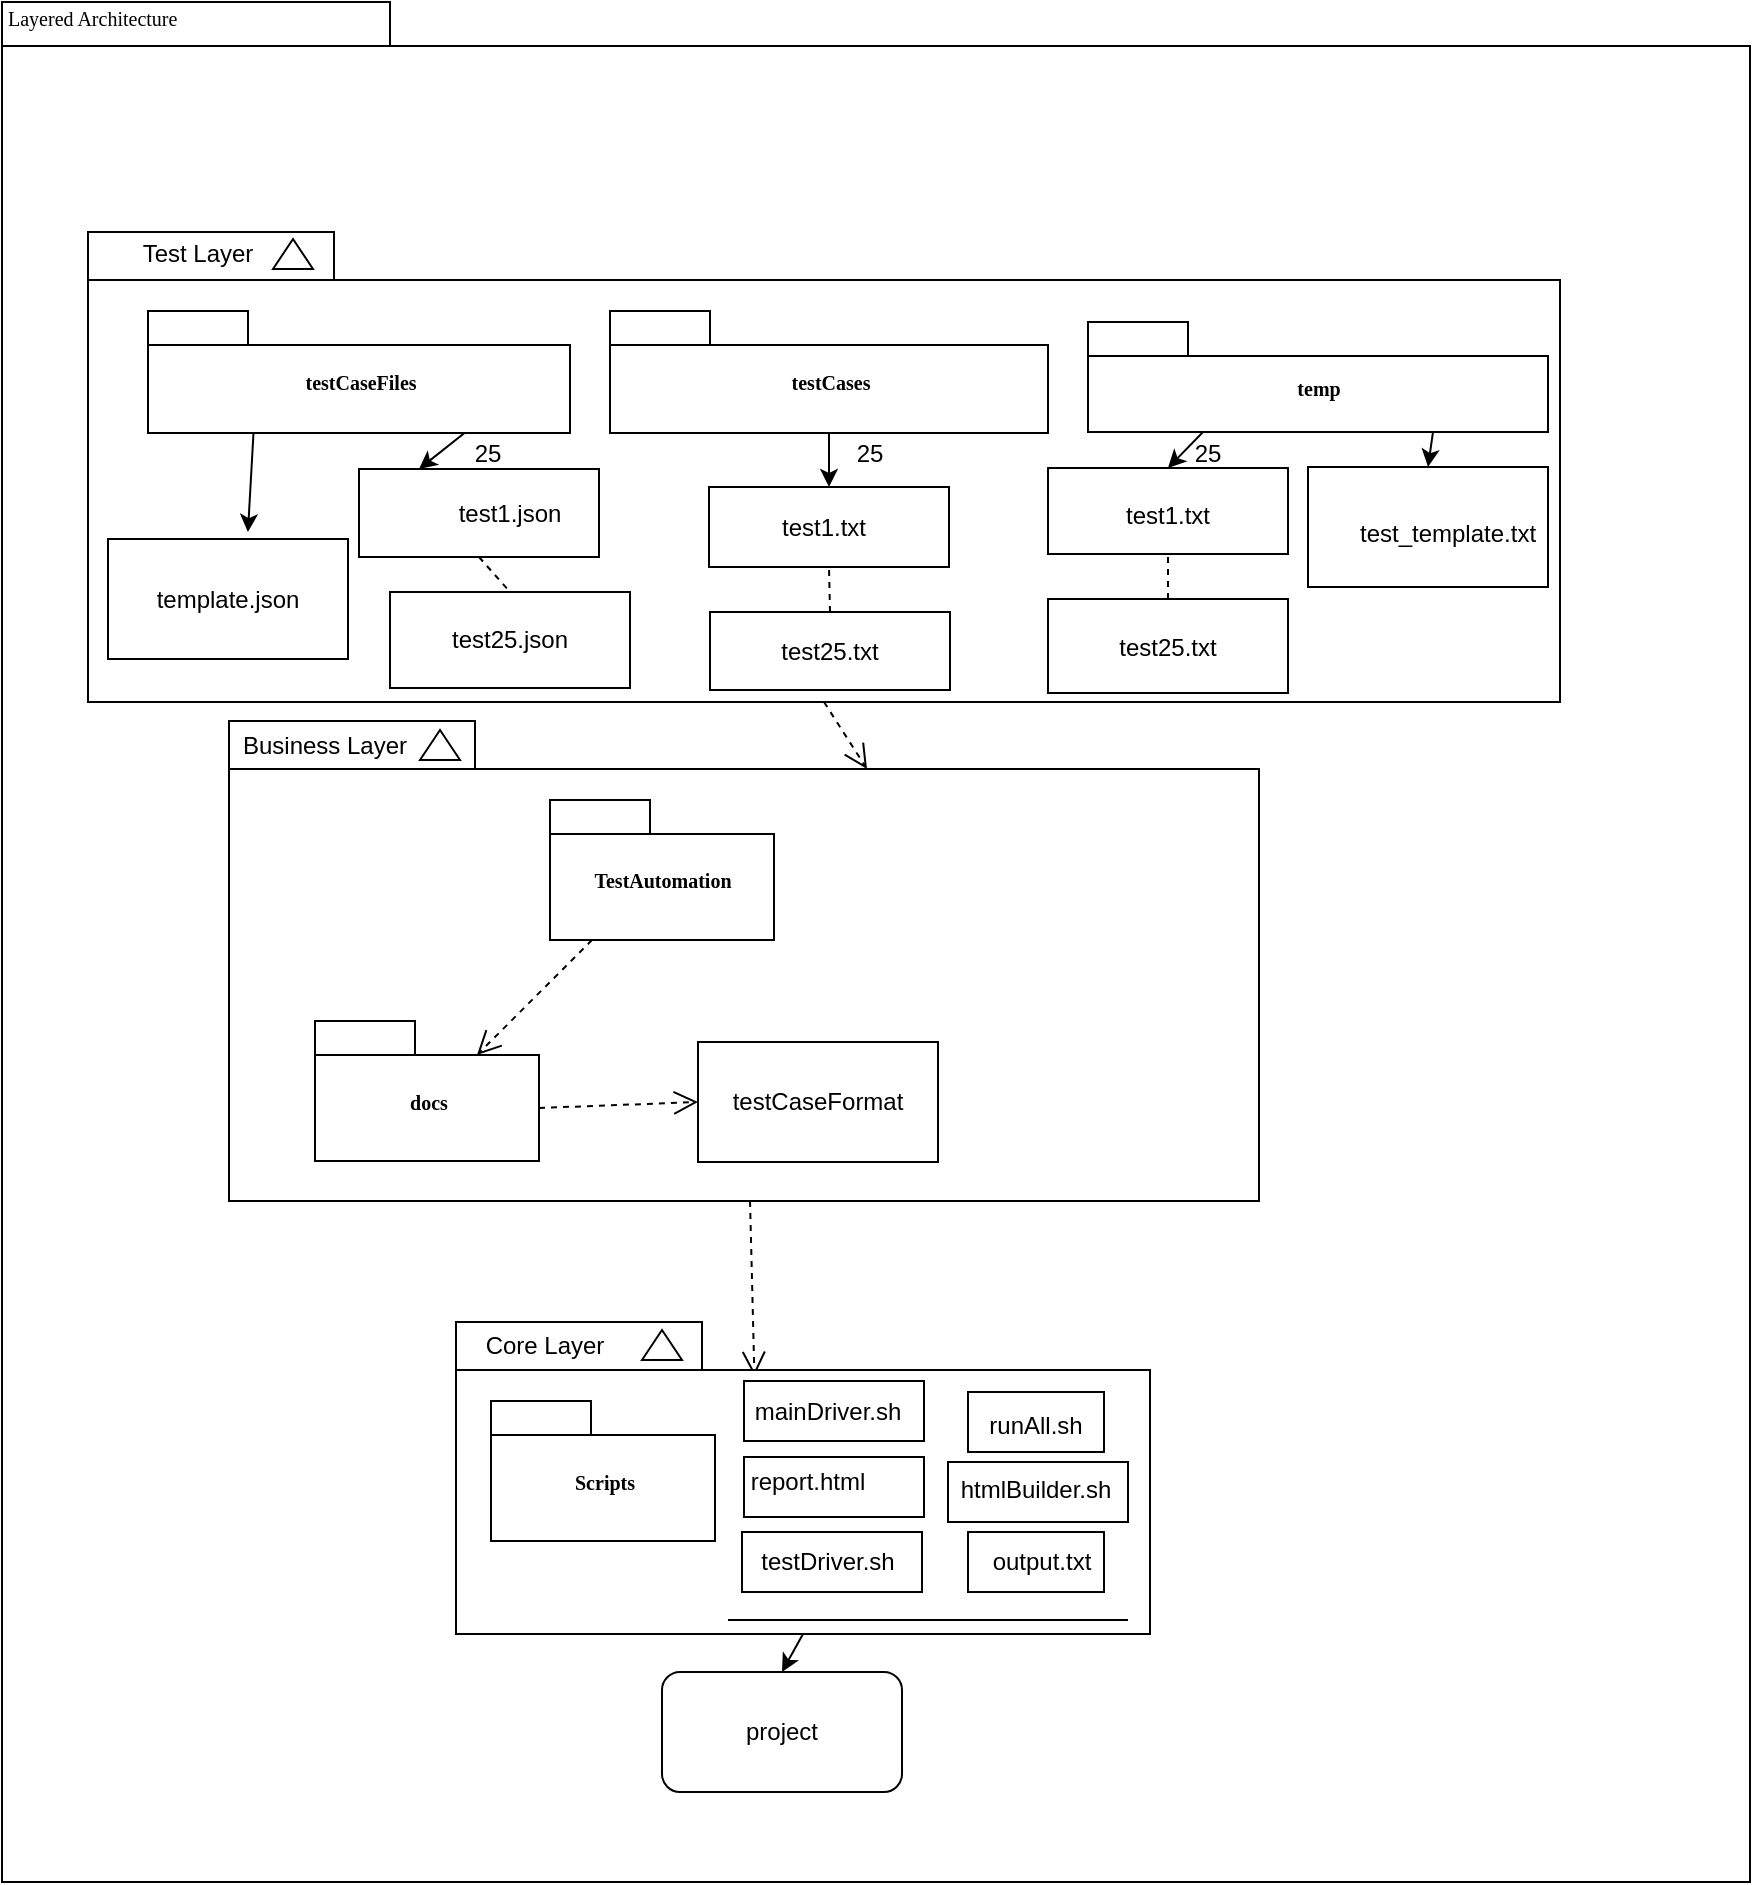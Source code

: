 <mxfile version="12.2.3" type="device" pages="1"><diagram name="Page-1" id="b5b7bab2-c9e2-2cf4-8b2a-24fd1a2a6d21"><mxGraphModel dx="998" dy="783" grid="1" gridSize="10" guides="1" tooltips="1" connect="1" arrows="1" fold="1" page="1" pageScale="1" pageWidth="827" pageHeight="1169" background="#ffffff" math="0" shadow="0"><root><mxCell id="0"/><mxCell id="1" parent="0"/><mxCell id="6e0c8c40b5770093-72" value="" style="shape=folder;fontStyle=1;spacingTop=10;tabWidth=194;tabHeight=22;tabPosition=left;html=1;rounded=0;shadow=0;comic=0;labelBackgroundColor=none;strokeColor=#000000;strokeWidth=1;fillColor=none;fontFamily=Verdana;fontSize=10;fontColor=#000000;align=center;" parent="1" vertex="1"><mxGeometry x="327" y="115" width="874" height="940" as="geometry"/></mxCell><mxCell id="6e0c8c40b5770093-30" value="" style="group" parent="1" vertex="1" connectable="0"><mxGeometry x="374" y="230" width="766" height="253.5" as="geometry"/></mxCell><mxCell id="6e0c8c40b5770093-24" value="" style="group" parent="6e0c8c40b5770093-30" vertex="1" connectable="0"><mxGeometry x="-4" width="770" height="253.5" as="geometry"/></mxCell><mxCell id="6e0c8c40b5770093-25" value="" style="shape=folder;fontStyle=1;spacingTop=10;tabWidth=123;tabHeight=24;tabPosition=left;html=1;rounded=0;shadow=0;comic=0;labelBackgroundColor=none;strokeColor=#000000;strokeWidth=1;fillColor=#ffffff;fontFamily=Verdana;fontSize=10;fontColor=#000000;align=center;" parent="6e0c8c40b5770093-24" vertex="1"><mxGeometry width="736" height="235" as="geometry"/></mxCell><mxCell id="6e0c8c40b5770093-27" value="testCaseFiles" style="shape=folder;fontStyle=1;spacingTop=10;tabWidth=50;tabHeight=17;tabPosition=left;html=1;rounded=0;shadow=0;comic=0;labelBackgroundColor=none;strokeColor=#000000;strokeWidth=1;fillColor=#ffffff;fontFamily=Verdana;fontSize=10;fontColor=#000000;align=center;" parent="6e0c8c40b5770093-24" vertex="1"><mxGeometry x="30" y="39.5" width="211" height="61" as="geometry"/></mxCell><mxCell id="6e0c8c40b5770093-31" value="testCases" style="shape=folder;fontStyle=1;spacingTop=10;tabWidth=50;tabHeight=17;tabPosition=left;html=1;rounded=0;shadow=0;comic=0;labelBackgroundColor=none;strokeColor=#000000;strokeWidth=1;fillColor=#ffffff;fontFamily=Verdana;fontSize=10;fontColor=#000000;align=center;" parent="6e0c8c40b5770093-24" vertex="1"><mxGeometry x="261" y="39.5" width="219" height="61" as="geometry"/></mxCell><mxCell id="6e0c8c40b5770093-28" value="temp" style="shape=folder;fontStyle=1;spacingTop=10;tabWidth=50;tabHeight=17;tabPosition=left;html=1;rounded=0;shadow=0;comic=0;labelBackgroundColor=none;strokeColor=#000000;strokeWidth=1;fillColor=#ffffff;fontFamily=Verdana;fontSize=10;fontColor=#000000;align=center;" parent="6e0c8c40b5770093-24" vertex="1"><mxGeometry x="500" y="45" width="230" height="55" as="geometry"/></mxCell><mxCell id="ZHPesOlxq1FzjEKwid9h-3" value="Test Layer" style="text;html=1;strokeColor=none;fillColor=none;align=center;verticalAlign=middle;whiteSpace=wrap;rounded=0;" parent="6e0c8c40b5770093-24" vertex="1"><mxGeometry y="6" width="110" height="10" as="geometry"/></mxCell><mxCell id="LQ7ADozNjk5Lpowp1C_s-9" value="" style="triangle;whiteSpace=wrap;html=1;rounded=0;shadow=0;comic=0;labelBackgroundColor=none;strokeColor=#000000;strokeWidth=1;fillColor=#ffffff;fontFamily=Verdana;fontSize=10;fontColor=#000000;align=center;rotation=-90;" vertex="1" parent="6e0c8c40b5770093-24"><mxGeometry x="95" y="1" width="15" height="20" as="geometry"/></mxCell><mxCell id="ZHPesOlxq1FzjEKwid9h-12" value="" style="rounded=0;whiteSpace=wrap;html=1;" parent="6e0c8c40b5770093-24" vertex="1"><mxGeometry x="10" y="153.5" width="120" height="60" as="geometry"/></mxCell><mxCell id="ZHPesOlxq1FzjEKwid9h-13" value="template.json" style="text;html=1;strokeColor=none;fillColor=none;align=center;verticalAlign=middle;whiteSpace=wrap;rounded=0;" parent="6e0c8c40b5770093-24" vertex="1"><mxGeometry x="50" y="173.5" width="40" height="20" as="geometry"/></mxCell><mxCell id="ZHPesOlxq1FzjEKwid9h-16" value="" style="rounded=0;whiteSpace=wrap;html=1;" parent="6e0c8c40b5770093-24" vertex="1"><mxGeometry x="135.5" y="118.5" width="120" height="44" as="geometry"/></mxCell><mxCell id="ZHPesOlxq1FzjEKwid9h-19" value="" style="rounded=0;whiteSpace=wrap;html=1;" parent="6e0c8c40b5770093-24" vertex="1"><mxGeometry x="151" y="180" width="120" height="48" as="geometry"/></mxCell><mxCell id="ZHPesOlxq1FzjEKwid9h-22" value="" style="endArrow=none;dashed=1;html=1;entryX=0.5;entryY=0;entryDx=0;entryDy=0;exitX=0.5;exitY=1;exitDx=0;exitDy=0;" parent="6e0c8c40b5770093-24" source="ZHPesOlxq1FzjEKwid9h-16" target="ZHPesOlxq1FzjEKwid9h-19" edge="1"><mxGeometry width="50" height="50" relative="1" as="geometry"><mxPoint x="675.5" y="-50" as="sourcePoint"/><mxPoint x="875.5" y="-80" as="targetPoint"/><Array as="points"/></mxGeometry></mxCell><mxCell id="ZHPesOlxq1FzjEKwid9h-29" value="" style="rounded=0;whiteSpace=wrap;html=1;" parent="6e0c8c40b5770093-24" vertex="1"><mxGeometry x="610" y="117.5" width="120" height="60" as="geometry"/></mxCell><mxCell id="ZHPesOlxq1FzjEKwid9h-30" value="test_template.txt" style="text;html=1;strokeColor=none;fillColor=none;align=center;verticalAlign=middle;whiteSpace=wrap;rounded=0;" parent="6e0c8c40b5770093-24" vertex="1"><mxGeometry x="650" y="141" width="60" height="20" as="geometry"/></mxCell><mxCell id="LQ7ADozNjk5Lpowp1C_s-20" value="" style="endArrow=classic;html=1;entryX=0.5;entryY=0;entryDx=0;entryDy=0;exitX=0.75;exitY=1;exitDx=0;exitDy=0;exitPerimeter=0;" edge="1" parent="6e0c8c40b5770093-24" source="6e0c8c40b5770093-28" target="ZHPesOlxq1FzjEKwid9h-29"><mxGeometry width="50" height="50" relative="1" as="geometry"><mxPoint x="704" y="277.5" as="sourcePoint"/><mxPoint x="526" y="118.5" as="targetPoint"/></mxGeometry></mxCell><mxCell id="ZHPesOlxq1FzjEKwid9h-31" value="" style="rounded=0;whiteSpace=wrap;html=1;" parent="6e0c8c40b5770093-24" vertex="1"><mxGeometry x="480" y="118" width="120" height="43" as="geometry"/></mxCell><mxCell id="ZHPesOlxq1FzjEKwid9h-33" value="" style="endArrow=classic;html=1;entryX=0.5;entryY=0;entryDx=0;entryDy=0;exitX=0.25;exitY=1;exitDx=0;exitDy=0;exitPerimeter=0;" parent="6e0c8c40b5770093-24" source="6e0c8c40b5770093-28" target="ZHPesOlxq1FzjEKwid9h-31" edge="1"><mxGeometry width="50" height="50" relative="1" as="geometry"><mxPoint x="90" y="900" as="sourcePoint"/><mxPoint x="140" y="850" as="targetPoint"/></mxGeometry></mxCell><mxCell id="LQ7ADozNjk5Lpowp1C_s-2" value="" style="rounded=0;whiteSpace=wrap;html=1;" vertex="1" parent="6e0c8c40b5770093-24"><mxGeometry x="480" y="183.5" width="120" height="47" as="geometry"/></mxCell><mxCell id="LQ7ADozNjk5Lpowp1C_s-11" value="" style="endArrow=none;dashed=1;html=1;entryX=0.5;entryY=1;entryDx=0;entryDy=0;exitX=0.5;exitY=0;exitDx=0;exitDy=0;" edge="1" parent="6e0c8c40b5770093-24" source="LQ7ADozNjk5Lpowp1C_s-2" target="ZHPesOlxq1FzjEKwid9h-31"><mxGeometry width="50" height="50" relative="1" as="geometry"><mxPoint x="880" y="380" as="sourcePoint"/><mxPoint x="790" y="400" as="targetPoint"/><Array as="points"/></mxGeometry></mxCell><mxCell id="ZHPesOlxq1FzjEKwid9h-32" value="test1.txt" style="text;html=1;strokeColor=none;fillColor=none;align=center;verticalAlign=middle;whiteSpace=wrap;rounded=0;" parent="6e0c8c40b5770093-24" vertex="1"><mxGeometry x="520" y="132" width="40" height="20" as="geometry"/></mxCell><mxCell id="LQ7ADozNjk5Lpowp1C_s-10" value="test25.txt" style="text;html=1;strokeColor=none;fillColor=none;align=center;verticalAlign=middle;whiteSpace=wrap;rounded=0;" vertex="1" parent="6e0c8c40b5770093-24"><mxGeometry x="520" y="198" width="40" height="20" as="geometry"/></mxCell><mxCell id="mktd7NVRAtH-PrDpMSZV-1" value="25" style="text;html=1;strokeColor=none;fillColor=none;align=center;verticalAlign=middle;whiteSpace=wrap;rounded=0;" parent="6e0c8c40b5770093-24" vertex="1"><mxGeometry x="540" y="100.5" width="40" height="20" as="geometry"/></mxCell><mxCell id="ZHPesOlxq1FzjEKwid9h-18" value="test1.json" style="text;html=1;strokeColor=none;fillColor=none;align=center;verticalAlign=middle;whiteSpace=wrap;rounded=0;" parent="6e0c8c40b5770093-24" vertex="1"><mxGeometry x="191" y="130.5" width="40" height="20" as="geometry"/></mxCell><mxCell id="ZHPesOlxq1FzjEKwid9h-21" value="test25.json" style="text;html=1;strokeColor=none;fillColor=none;align=center;verticalAlign=middle;whiteSpace=wrap;rounded=0;" parent="6e0c8c40b5770093-24" vertex="1"><mxGeometry x="191" y="193.5" width="40" height="20" as="geometry"/></mxCell><mxCell id="ZHPesOlxq1FzjEKwid9h-23" value="" style="rounded=0;whiteSpace=wrap;html=1;" parent="6e0c8c40b5770093-24" vertex="1"><mxGeometry x="310.5" y="127.5" width="120" height="40" as="geometry"/></mxCell><mxCell id="ZHPesOlxq1FzjEKwid9h-25" value="" style="rounded=0;whiteSpace=wrap;html=1;" parent="6e0c8c40b5770093-24" vertex="1"><mxGeometry x="311" y="190" width="120" height="39" as="geometry"/></mxCell><mxCell id="ZHPesOlxq1FzjEKwid9h-27" value="" style="endArrow=none;dashed=1;html=1;entryX=0.5;entryY=1;entryDx=0;entryDy=0;exitX=0.5;exitY=0;exitDx=0;exitDy=0;" parent="6e0c8c40b5770093-24" source="ZHPesOlxq1FzjEKwid9h-25" target="ZHPesOlxq1FzjEKwid9h-23" edge="1"><mxGeometry width="50" height="50" relative="1" as="geometry"><mxPoint x="328" y="59.5" as="sourcePoint"/><mxPoint x="378" y="9.5" as="targetPoint"/></mxGeometry></mxCell><mxCell id="ZHPesOlxq1FzjEKwid9h-28" value="" style="endArrow=classic;html=1;exitX=0.5;exitY=1;exitDx=0;exitDy=0;exitPerimeter=0;entryX=0.5;entryY=0;entryDx=0;entryDy=0;" parent="6e0c8c40b5770093-24" source="6e0c8c40b5770093-31" target="ZHPesOlxq1FzjEKwid9h-23" edge="1"><mxGeometry width="50" height="50" relative="1" as="geometry"><mxPoint x="90" y="900" as="sourcePoint"/><mxPoint x="371" y="110" as="targetPoint"/><Array as="points"/></mxGeometry></mxCell><mxCell id="ZHPesOlxq1FzjEKwid9h-24" value="test1.txt" style="text;html=1;strokeColor=none;fillColor=none;align=center;verticalAlign=middle;whiteSpace=wrap;rounded=0;" parent="6e0c8c40b5770093-24" vertex="1"><mxGeometry x="348" y="137.5" width="40" height="20" as="geometry"/></mxCell><mxCell id="ZHPesOlxq1FzjEKwid9h-26" value="test25.txt" style="text;html=1;strokeColor=none;fillColor=none;align=center;verticalAlign=middle;whiteSpace=wrap;rounded=0;" parent="6e0c8c40b5770093-24" vertex="1"><mxGeometry x="351" y="199.5" width="40" height="20" as="geometry"/></mxCell><mxCell id="mktd7NVRAtH-PrDpMSZV-3" value="25" style="text;html=1;strokeColor=none;fillColor=none;align=center;verticalAlign=middle;whiteSpace=wrap;rounded=0;" parent="6e0c8c40b5770093-24" vertex="1"><mxGeometry x="370.5" y="100.5" width="40" height="20" as="geometry"/></mxCell><mxCell id="LQ7ADozNjk5Lpowp1C_s-28" value="" style="endArrow=classic;html=1;entryX=0.583;entryY=-0.058;entryDx=0;entryDy=0;entryPerimeter=0;exitX=0.25;exitY=1;exitDx=0;exitDy=0;exitPerimeter=0;" edge="1" parent="6e0c8c40b5770093-24" source="6e0c8c40b5770093-27" target="ZHPesOlxq1FzjEKwid9h-12"><mxGeometry width="50" height="50" relative="1" as="geometry"><mxPoint x="60" y="160" as="sourcePoint"/><mxPoint x="110" y="110" as="targetPoint"/></mxGeometry></mxCell><mxCell id="LQ7ADozNjk5Lpowp1C_s-29" value="" style="endArrow=classic;html=1;entryX=0.25;entryY=0;entryDx=0;entryDy=0;exitX=0.75;exitY=1;exitDx=0;exitDy=0;exitPerimeter=0;" edge="1" parent="6e0c8c40b5770093-24" source="6e0c8c40b5770093-27" target="ZHPesOlxq1FzjEKwid9h-16"><mxGeometry width="50" height="50" relative="1" as="geometry"><mxPoint x="92.75" y="110.5" as="sourcePoint"/><mxPoint x="89.96" y="160.02" as="targetPoint"/></mxGeometry></mxCell><mxCell id="mktd7NVRAtH-PrDpMSZV-2" value="25" style="text;html=1;strokeColor=none;fillColor=none;align=center;verticalAlign=middle;whiteSpace=wrap;rounded=0;" parent="6e0c8c40b5770093-24" vertex="1"><mxGeometry x="180" y="100.5" width="40" height="20" as="geometry"/></mxCell><mxCell id="6e0c8c40b5770093-67" style="edgeStyle=none;rounded=0;html=1;entryX=0.43;entryY=0.173;entryPerimeter=0;dashed=1;labelBackgroundColor=none;startFill=0;endArrow=open;endFill=0;endSize=10;fontFamily=Verdana;fontSize=10;" parent="1" source="6e0c8c40b5770093-33" target="6e0c8c40b5770093-47" edge="1"><mxGeometry relative="1" as="geometry"/></mxCell><mxCell id="6e0c8c40b5770093-33" value="" style="shape=folder;fontStyle=1;spacingTop=10;tabWidth=123;tabHeight=24;tabPosition=left;html=1;rounded=0;shadow=0;comic=0;labelBackgroundColor=none;strokeColor=#000000;strokeWidth=1;fillColor=#ffffff;fontFamily=Verdana;fontSize=10;fontColor=#000000;align=center;" parent="1" vertex="1"><mxGeometry x="440.5" y="474.5" width="515" height="240" as="geometry"/></mxCell><mxCell id="6e0c8c40b5770093-66" style="edgeStyle=none;rounded=0;html=1;dashed=1;labelBackgroundColor=none;startFill=0;endArrow=open;endFill=0;endSize=10;fontFamily=Verdana;fontSize=10;entryX=0;entryY=0;entryPerimeter=0;entryDx=81;entryDy=17;" parent="1" source="6e0c8c40b5770093-42" target="6e0c8c40b5770093-43" edge="1"><mxGeometry relative="1" as="geometry"/></mxCell><mxCell id="6e0c8c40b5770093-42" value="TestAutomation" style="shape=folder;fontStyle=1;spacingTop=10;tabWidth=50;tabHeight=17;tabPosition=left;html=1;rounded=0;shadow=0;comic=0;labelBackgroundColor=none;strokeColor=#000000;strokeWidth=1;fillColor=#ffffff;fontFamily=Verdana;fontSize=10;fontColor=#000000;align=center;" parent="1" vertex="1"><mxGeometry x="601" y="514" width="112" height="70" as="geometry"/></mxCell><mxCell id="6e0c8c40b5770093-43" value="docs" style="shape=folder;fontStyle=1;spacingTop=10;tabWidth=50;tabHeight=17;tabPosition=left;html=1;rounded=0;shadow=0;comic=0;labelBackgroundColor=none;strokeColor=#000000;strokeWidth=1;fillColor=#ffffff;fontFamily=Verdana;fontSize=10;fontColor=#000000;align=center;" parent="1" vertex="1"><mxGeometry x="483.5" y="624.5" width="112" height="70" as="geometry"/></mxCell><mxCell id="6e0c8c40b5770093-47" value="" style="shape=folder;fontStyle=1;spacingTop=10;tabWidth=123;tabHeight=24;tabPosition=left;html=1;rounded=0;shadow=0;comic=0;labelBackgroundColor=none;strokeColor=#000000;strokeWidth=1;fillColor=#ffffff;fontFamily=Verdana;fontSize=10;fontColor=#000000;align=center;" parent="1" vertex="1"><mxGeometry x="554" y="775" width="347" height="156" as="geometry"/></mxCell><mxCell id="6e0c8c40b5770093-48" value="" style="triangle;whiteSpace=wrap;html=1;rounded=0;shadow=0;comic=0;labelBackgroundColor=none;strokeColor=#000000;strokeWidth=1;fillColor=#ffffff;fontFamily=Verdana;fontSize=10;fontColor=#000000;align=center;rotation=-90;" parent="1" vertex="1"><mxGeometry x="649.5" y="776.5" width="15" height="20" as="geometry"/></mxCell><mxCell id="6e0c8c40b5770093-49" value="Scripts" style="shape=folder;fontStyle=1;spacingTop=10;tabWidth=50;tabHeight=17;tabPosition=left;html=1;rounded=0;shadow=0;comic=0;labelBackgroundColor=none;strokeColor=#000000;strokeWidth=1;fillColor=#ffffff;fontFamily=Verdana;fontSize=10;fontColor=#000000;align=center;" parent="1" vertex="1"><mxGeometry x="571.5" y="814.5" width="112" height="70" as="geometry"/></mxCell><mxCell id="6e0c8c40b5770093-51" value="" style="triangle;whiteSpace=wrap;html=1;rounded=0;shadow=0;comic=0;labelBackgroundColor=none;strokeColor=#000000;strokeWidth=1;fillColor=#ffffff;fontFamily=Verdana;fontSize=10;fontColor=#000000;align=center;rotation=-90;" parent="1" vertex="1"><mxGeometry x="538.5" y="476.5" width="15" height="20" as="geometry"/></mxCell><mxCell id="6e0c8c40b5770093-73" value="Layered Architecture" style="text;html=1;align=left;verticalAlign=top;spacingTop=-4;fontSize=10;fontFamily=Verdana;fontColor=#000000;" parent="1" vertex="1"><mxGeometry x="327.5" y="114.5" width="130" height="20" as="geometry"/></mxCell><mxCell id="ZHPesOlxq1FzjEKwid9h-1" value="Business Layer" style="text;html=1;strokeColor=none;fillColor=none;align=center;verticalAlign=middle;whiteSpace=wrap;rounded=0;" parent="1" vertex="1"><mxGeometry x="446" y="477" width="85" height="20" as="geometry"/></mxCell><mxCell id="ZHPesOlxq1FzjEKwid9h-2" value="Core Layer" style="text;html=1;strokeColor=none;fillColor=none;align=center;verticalAlign=middle;whiteSpace=wrap;rounded=0;" parent="1" vertex="1"><mxGeometry x="556" y="777" width="85" height="20" as="geometry"/></mxCell><mxCell id="ZHPesOlxq1FzjEKwid9h-4" value="" style="endArrow=classic;html=1;exitX=0.5;exitY=1;exitDx=0;exitDy=0;exitPerimeter=0;entryX=0.5;entryY=0;entryDx=0;entryDy=0;" parent="1" source="6e0c8c40b5770093-47" target="ZHPesOlxq1FzjEKwid9h-5" edge="1"><mxGeometry width="50" height="50" relative="1" as="geometry"><mxPoint x="330" y="1130" as="sourcePoint"/><mxPoint x="380" y="1080" as="targetPoint"/></mxGeometry></mxCell><mxCell id="ZHPesOlxq1FzjEKwid9h-5" value="" style="rounded=1;whiteSpace=wrap;html=1;" parent="1" vertex="1"><mxGeometry x="657" y="950" width="120" height="60" as="geometry"/></mxCell><mxCell id="ZHPesOlxq1FzjEKwid9h-6" value="project" style="text;html=1;strokeColor=none;fillColor=none;align=center;verticalAlign=middle;whiteSpace=wrap;rounded=0;" parent="1" vertex="1"><mxGeometry x="697" y="970" width="40" height="20" as="geometry"/></mxCell><mxCell id="ZHPesOlxq1FzjEKwid9h-7" style="edgeStyle=none;rounded=0;html=1;dashed=1;labelBackgroundColor=none;startFill=0;endArrow=open;endFill=0;endSize=10;fontFamily=Verdana;fontSize=10;exitX=0.5;exitY=1;exitPerimeter=0;entryX=0;entryY=0;entryDx=319;entryDy=24;entryPerimeter=0;exitDx=0;exitDy=0;" parent="1" source="6e0c8c40b5770093-25" target="6e0c8c40b5770093-33" edge="1"><mxGeometry relative="1" as="geometry"><mxPoint x="965.56" y="473.34" as="sourcePoint"/><mxPoint x="1045" y="534.28" as="targetPoint"/></mxGeometry></mxCell><mxCell id="ZHPesOlxq1FzjEKwid9h-35" value="" style="rounded=0;whiteSpace=wrap;html=1;" parent="1" vertex="1"><mxGeometry x="698" y="804.5" width="90" height="30" as="geometry"/></mxCell><mxCell id="ZHPesOlxq1FzjEKwid9h-37" value="" style="rounded=0;whiteSpace=wrap;html=1;" parent="1" vertex="1"><mxGeometry x="698" y="842.5" width="90" height="30" as="geometry"/></mxCell><mxCell id="ZHPesOlxq1FzjEKwid9h-38" value="" style="rounded=0;whiteSpace=wrap;html=1;" parent="1" vertex="1"><mxGeometry x="697" y="880" width="90" height="30" as="geometry"/></mxCell><mxCell id="ZHPesOlxq1FzjEKwid9h-39" value="" style="rounded=0;whiteSpace=wrap;html=1;" parent="1" vertex="1"><mxGeometry x="810" y="880" width="68" height="30" as="geometry"/></mxCell><mxCell id="ZHPesOlxq1FzjEKwid9h-40" value="" style="rounded=0;whiteSpace=wrap;html=1;" parent="1" vertex="1"><mxGeometry x="800" y="845" width="90" height="30" as="geometry"/></mxCell><mxCell id="ZHPesOlxq1FzjEKwid9h-41" value="" style="rounded=0;whiteSpace=wrap;html=1;" parent="1" vertex="1"><mxGeometry x="810" y="810" width="68" height="30" as="geometry"/></mxCell><mxCell id="ZHPesOlxq1FzjEKwid9h-42" value="mainDriver.sh" style="text;html=1;strokeColor=none;fillColor=none;align=center;verticalAlign=middle;whiteSpace=wrap;rounded=0;" parent="1" vertex="1"><mxGeometry x="719.5" y="810" width="40" height="20" as="geometry"/></mxCell><mxCell id="ZHPesOlxq1FzjEKwid9h-43" value="report.html" style="text;html=1;strokeColor=none;fillColor=none;align=center;verticalAlign=middle;whiteSpace=wrap;rounded=0;" parent="1" vertex="1"><mxGeometry x="710" y="845" width="40" height="20" as="geometry"/></mxCell><mxCell id="ZHPesOlxq1FzjEKwid9h-44" value="testDriver.sh" style="text;html=1;strokeColor=none;fillColor=none;align=center;verticalAlign=middle;whiteSpace=wrap;rounded=0;" parent="1" vertex="1"><mxGeometry x="719.5" y="884.5" width="40" height="20" as="geometry"/></mxCell><mxCell id="ZHPesOlxq1FzjEKwid9h-45" value="runAll.sh" style="text;html=1;strokeColor=none;fillColor=none;align=center;verticalAlign=middle;whiteSpace=wrap;rounded=0;" parent="1" vertex="1"><mxGeometry x="824" y="816.5" width="40" height="20" as="geometry"/></mxCell><mxCell id="ZHPesOlxq1FzjEKwid9h-46" value="htmlBuilder.sh" style="text;html=1;strokeColor=none;fillColor=none;align=center;verticalAlign=middle;whiteSpace=wrap;rounded=0;" parent="1" vertex="1"><mxGeometry x="824" y="848.5" width="40" height="20" as="geometry"/></mxCell><mxCell id="ZHPesOlxq1FzjEKwid9h-47" value="output.txt" style="text;html=1;strokeColor=none;fillColor=none;align=center;verticalAlign=middle;whiteSpace=wrap;rounded=0;" parent="1" vertex="1"><mxGeometry x="827" y="885" width="40" height="20" as="geometry"/></mxCell><mxCell id="ZHPesOlxq1FzjEKwid9h-49" value="" style="line;strokeWidth=1;fillColor=none;align=left;verticalAlign=middle;spacingTop=-1;spacingLeft=3;spacingRight=3;rotatable=0;labelPosition=right;points=[];portConstraint=eastwest;" parent="1" vertex="1"><mxGeometry x="690" y="920" width="200" height="8" as="geometry"/></mxCell><mxCell id="LQ7ADozNjk5Lpowp1C_s-3" value="" style="rounded=0;whiteSpace=wrap;html=1;" vertex="1" parent="1"><mxGeometry x="675" y="635" width="120" height="60" as="geometry"/></mxCell><mxCell id="LQ7ADozNjk5Lpowp1C_s-4" value="testCaseFormat" style="text;html=1;strokeColor=none;fillColor=none;align=center;verticalAlign=middle;whiteSpace=wrap;rounded=0;" vertex="1" parent="1"><mxGeometry x="700" y="655" width="70" height="20" as="geometry"/></mxCell><mxCell id="LQ7ADozNjk5Lpowp1C_s-5" style="edgeStyle=none;rounded=0;html=1;dashed=1;labelBackgroundColor=none;startFill=0;endArrow=open;endFill=0;endSize=10;fontFamily=Verdana;fontSize=10;entryX=0;entryY=0.5;entryDx=0;entryDy=0;exitX=0;exitY=0;exitDx=112;exitDy=43.5;exitPerimeter=0;" edge="1" parent="1" source="6e0c8c40b5770093-43" target="LQ7ADozNjk5Lpowp1C_s-3"><mxGeometry relative="1" as="geometry"><mxPoint x="674.688" y="604.5" as="sourcePoint"/><mxPoint x="606.956" y="665.58" as="targetPoint"/></mxGeometry></mxCell></root></mxGraphModel></diagram></mxfile>